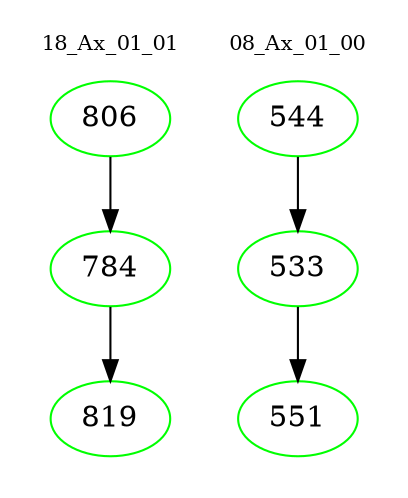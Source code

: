 digraph{
subgraph cluster_0 {
color = white
label = "18_Ax_01_01";
fontsize=10;
T0_806 [label="806", color="green"]
T0_806 -> T0_784 [color="black"]
T0_784 [label="784", color="green"]
T0_784 -> T0_819 [color="black"]
T0_819 [label="819", color="green"]
}
subgraph cluster_1 {
color = white
label = "08_Ax_01_00";
fontsize=10;
T1_544 [label="544", color="green"]
T1_544 -> T1_533 [color="black"]
T1_533 [label="533", color="green"]
T1_533 -> T1_551 [color="black"]
T1_551 [label="551", color="green"]
}
}
